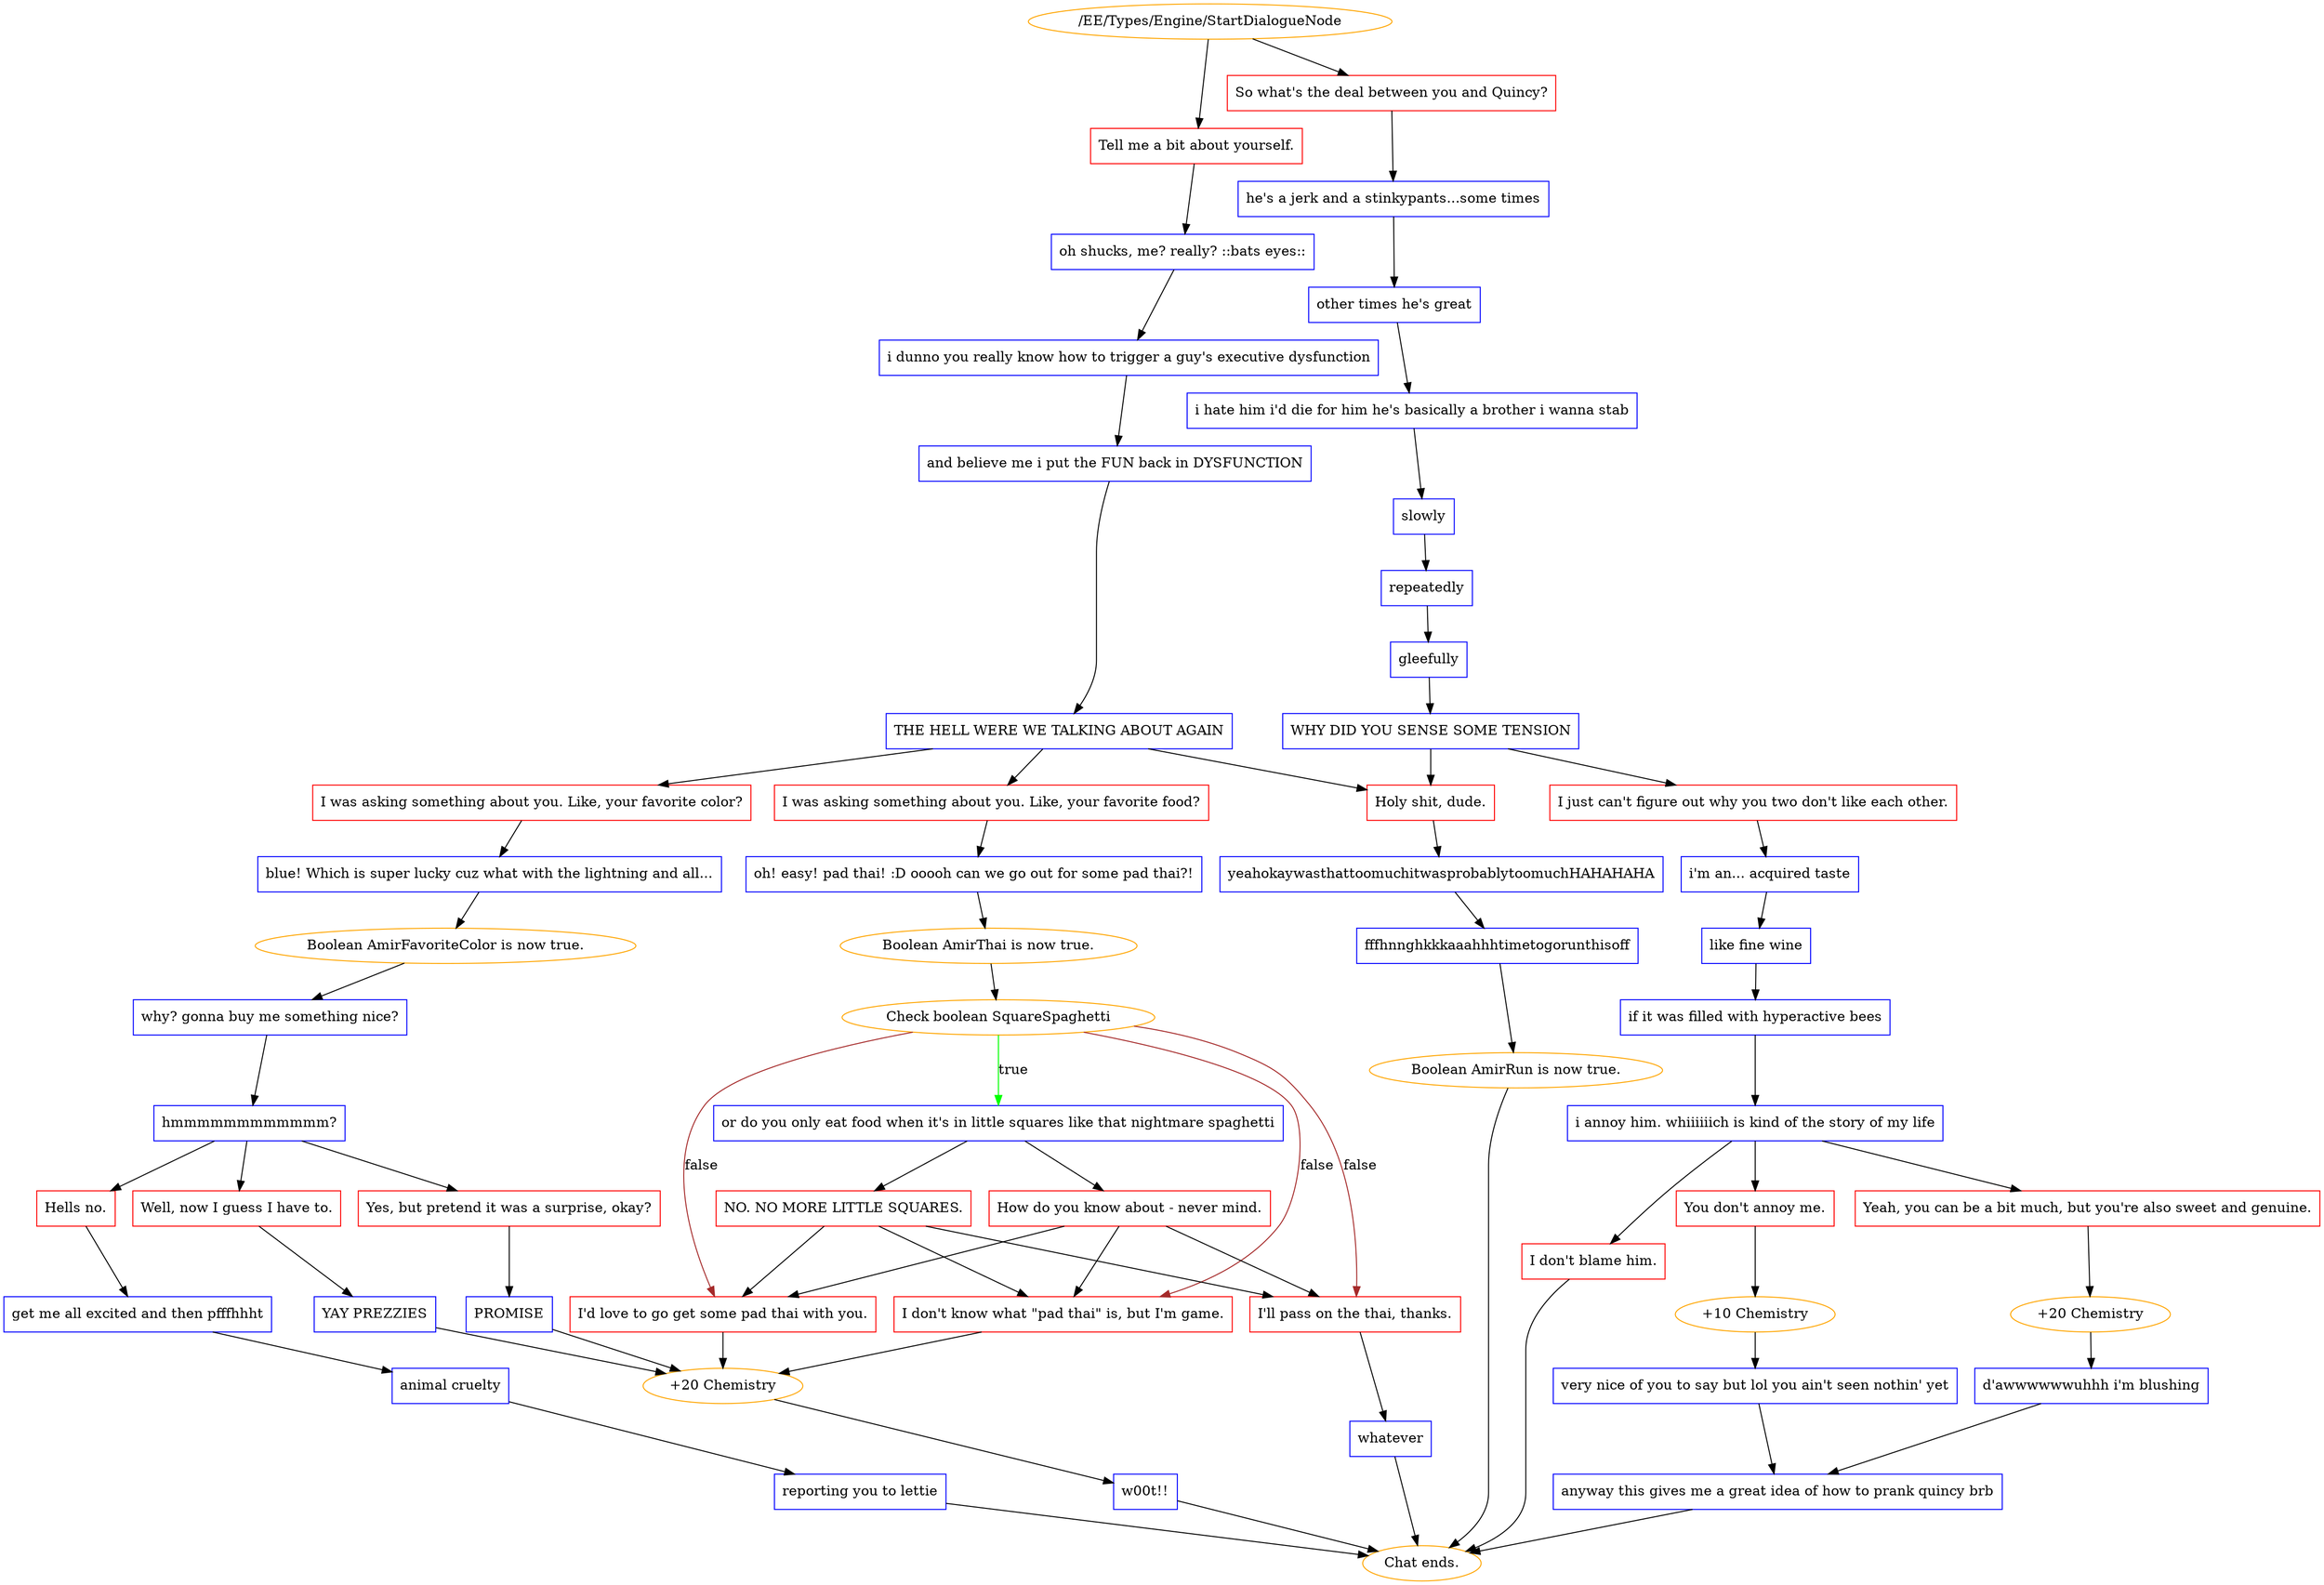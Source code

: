 digraph {
	290 [label="/EE/Types/Engine/StartDialogueNode",color=orange];
		290 -> 291;
		290 -> 292;
	291 [label="So what's the deal between you and Quincy?",shape=box,color=red];
		291 -> 293;
	292 [label="Tell me a bit about yourself.",shape=box,color=red];
		292 -> 294;
	293 [label="he's a jerk and a stinkypants...some times",shape=box,color=blue];
		293 -> 295;
	294 [label="oh shucks, me? really? ::bats eyes::",shape=box,color=blue];
		294 -> 296;
	295 [label="other times he's great",shape=box,color=blue];
		295 -> 297;
	296 [label="i dunno you really know how to trigger a guy's executive dysfunction",shape=box,color=blue];
		296 -> 298;
	297 [label="i hate him i'd die for him he's basically a brother i wanna stab",shape=box,color=blue];
		297 -> 299;
	298 [label="and believe me i put the FUN back in DYSFUNCTION",shape=box,color=blue];
		298 -> 289;
	299 [label="slowly",shape=box,color=blue];
		299 -> 300;
	289 [label="THE HELL WERE WE TALKING ABOUT AGAIN",shape=box,color=blue];
		289 -> 306;
		289 -> 307;
		289 -> 308;
	300 [label="repeatedly",shape=box,color=blue];
		300 -> 301;
	306 [label="Holy shit, dude.",shape=box,color=red];
		306 -> 310;
	307 [label="I was asking something about you. Like, your favorite food?",shape=box,color=red];
		307 -> 311;
	308 [label="I was asking something about you. Like, your favorite color?",shape=box,color=red];
		308 -> 312;
	301 [label="gleefully",shape=box,color=blue];
		301 -> 302;
	310 [label="yeahokaywasthattoomuchitwasprobablytoomuchHAHAHAHA",shape=box,color=blue];
		310 -> 314;
	311 [label="oh! easy! pad thai! :D ooooh can we go out for some pad thai?!",shape=box,color=blue];
		311 -> 317;
	312 [label="blue! Which is super lucky cuz what with the lightning and all...",shape=box,color=blue];
		312 -> 318;
	302 [label="WHY DID YOU SENSE SOME TENSION",shape=box,color=blue];
		302 -> 288;
		302 -> 306;
	314 [label="fffhnnghkkkaaahhhtimetogorunthisoff",shape=box,color=blue];
		314 -> 315;
	317 [label="Boolean AmirThai is now true.",color=orange];
		317 -> 321;
	318 [label="Boolean AmirFavoriteColor is now true.",color=orange];
		318 -> 322;
	288 [label="I just can't figure out why you two don't like each other.",shape=box,color=red];
		288 -> 309;
	315 [label="Boolean AmirRun is now true.",color=orange];
		315 -> "Chat ends.";
	321 [label="Check boolean SquareSpaghetti",color=orange];
		321 -> 324 [label=true,color=green];
		321 -> 335 [label=false,color=brown];
		321 -> 336 [label=false,color=brown];
		321 -> 337 [label=false,color=brown];
	322 [label="why? gonna buy me something nice?",shape=box,color=blue];
		322 -> 323;
	309 [label="i'm an... acquired taste",shape=box,color=blue];
		309 -> 313;
	"Chat ends." [color=orange];
	324 [label="or do you only eat food when it's in little squares like that nightmare spaghetti",shape=box,color=blue];
		324 -> 333;
		324 -> 334;
	335 [label="I'll pass on the thai, thanks.",shape=box,color=red];
		335 -> 338;
	336 [label="I don't know what \"pad thai\" is, but I'm game.",shape=box,color=red];
		336 -> 350;
	337 [label="I'd love to go get some pad thai with you.",shape=box,color=red];
		337 -> 350;
	323 [label="hmmmmmmmmmmmm?",shape=box,color=blue];
		323 -> 340;
		323 -> 341;
		323 -> 342;
	313 [label="like fine wine",shape=box,color=blue];
		313 -> 319;
	333 [label="NO. NO MORE LITTLE SQUARES.",shape=box,color=red];
		333 -> 335;
		333 -> 336;
		333 -> 337;
	334 [label="How do you know about - never mind.",shape=box,color=red];
		334 -> 335;
		334 -> 336;
		334 -> 337;
	338 [label="whatever",shape=box,color=blue];
		338 -> "Chat ends.";
	350 [label="+20 Chemistry",color=orange];
		350 -> 339;
	340 [label="Well, now I guess I have to.",shape=box,color=red];
		340 -> 343;
	341 [label="Yes, but pretend it was a surprise, okay?",shape=box,color=red];
		341 -> 344;
	342 [label="Hells no.",shape=box,color=red];
		342 -> 345;
	319 [label="if it was filled with hyperactive bees",shape=box,color=blue];
		319 -> 320;
	"Chat ends." [color=orange];
	339 [label="w00t!!",shape=box,color=blue];
		339 -> "Chat ends.";
	343 [label="YAY PREZZIES",shape=box,color=blue];
		343 -> 350;
	344 [label="PROMISE",shape=box,color=blue];
		344 -> 350;
	345 [label="get me all excited and then pfffhhht",shape=box,color=blue];
		345 -> 346;
	320 [label="i annoy him. whiiiiiich is kind of the story of my life",shape=box,color=blue];
		320 -> 325;
		320 -> 326;
		320 -> 327;
	"Chat ends." [color=orange];
	346 [label="animal cruelty",shape=box,color=blue];
		346 -> 347;
	325 [label="Yeah, you can be a bit much, but you're also sweet and genuine.",shape=box,color=red];
		325 -> 329;
	326 [label="You don't annoy me.",shape=box,color=red];
		326 -> 330;
	327 [label="I don't blame him.",shape=box,color=red];
		327 -> "Chat ends.";
	347 [label="reporting you to lettie",shape=box,color=blue];
		347 -> "Chat ends.";
	329 [label="+20 Chemistry",color=orange];
		329 -> 331;
	330 [label="+10 Chemistry",color=orange];
		330 -> 332;
	"Chat ends." [color=orange];
	"Chat ends." [color=orange];
	331 [label="d'awwwwwwuhhh i'm blushing",shape=box,color=blue];
		331 -> 352;
	332 [label="very nice of you to say but lol you ain't seen nothin' yet",shape=box,color=blue];
		332 -> 352;
	352 [label="anyway this gives me a great idea of how to prank quincy brb",shape=box,color=blue];
		352 -> "Chat ends.";
	"Chat ends." [color=orange];
}